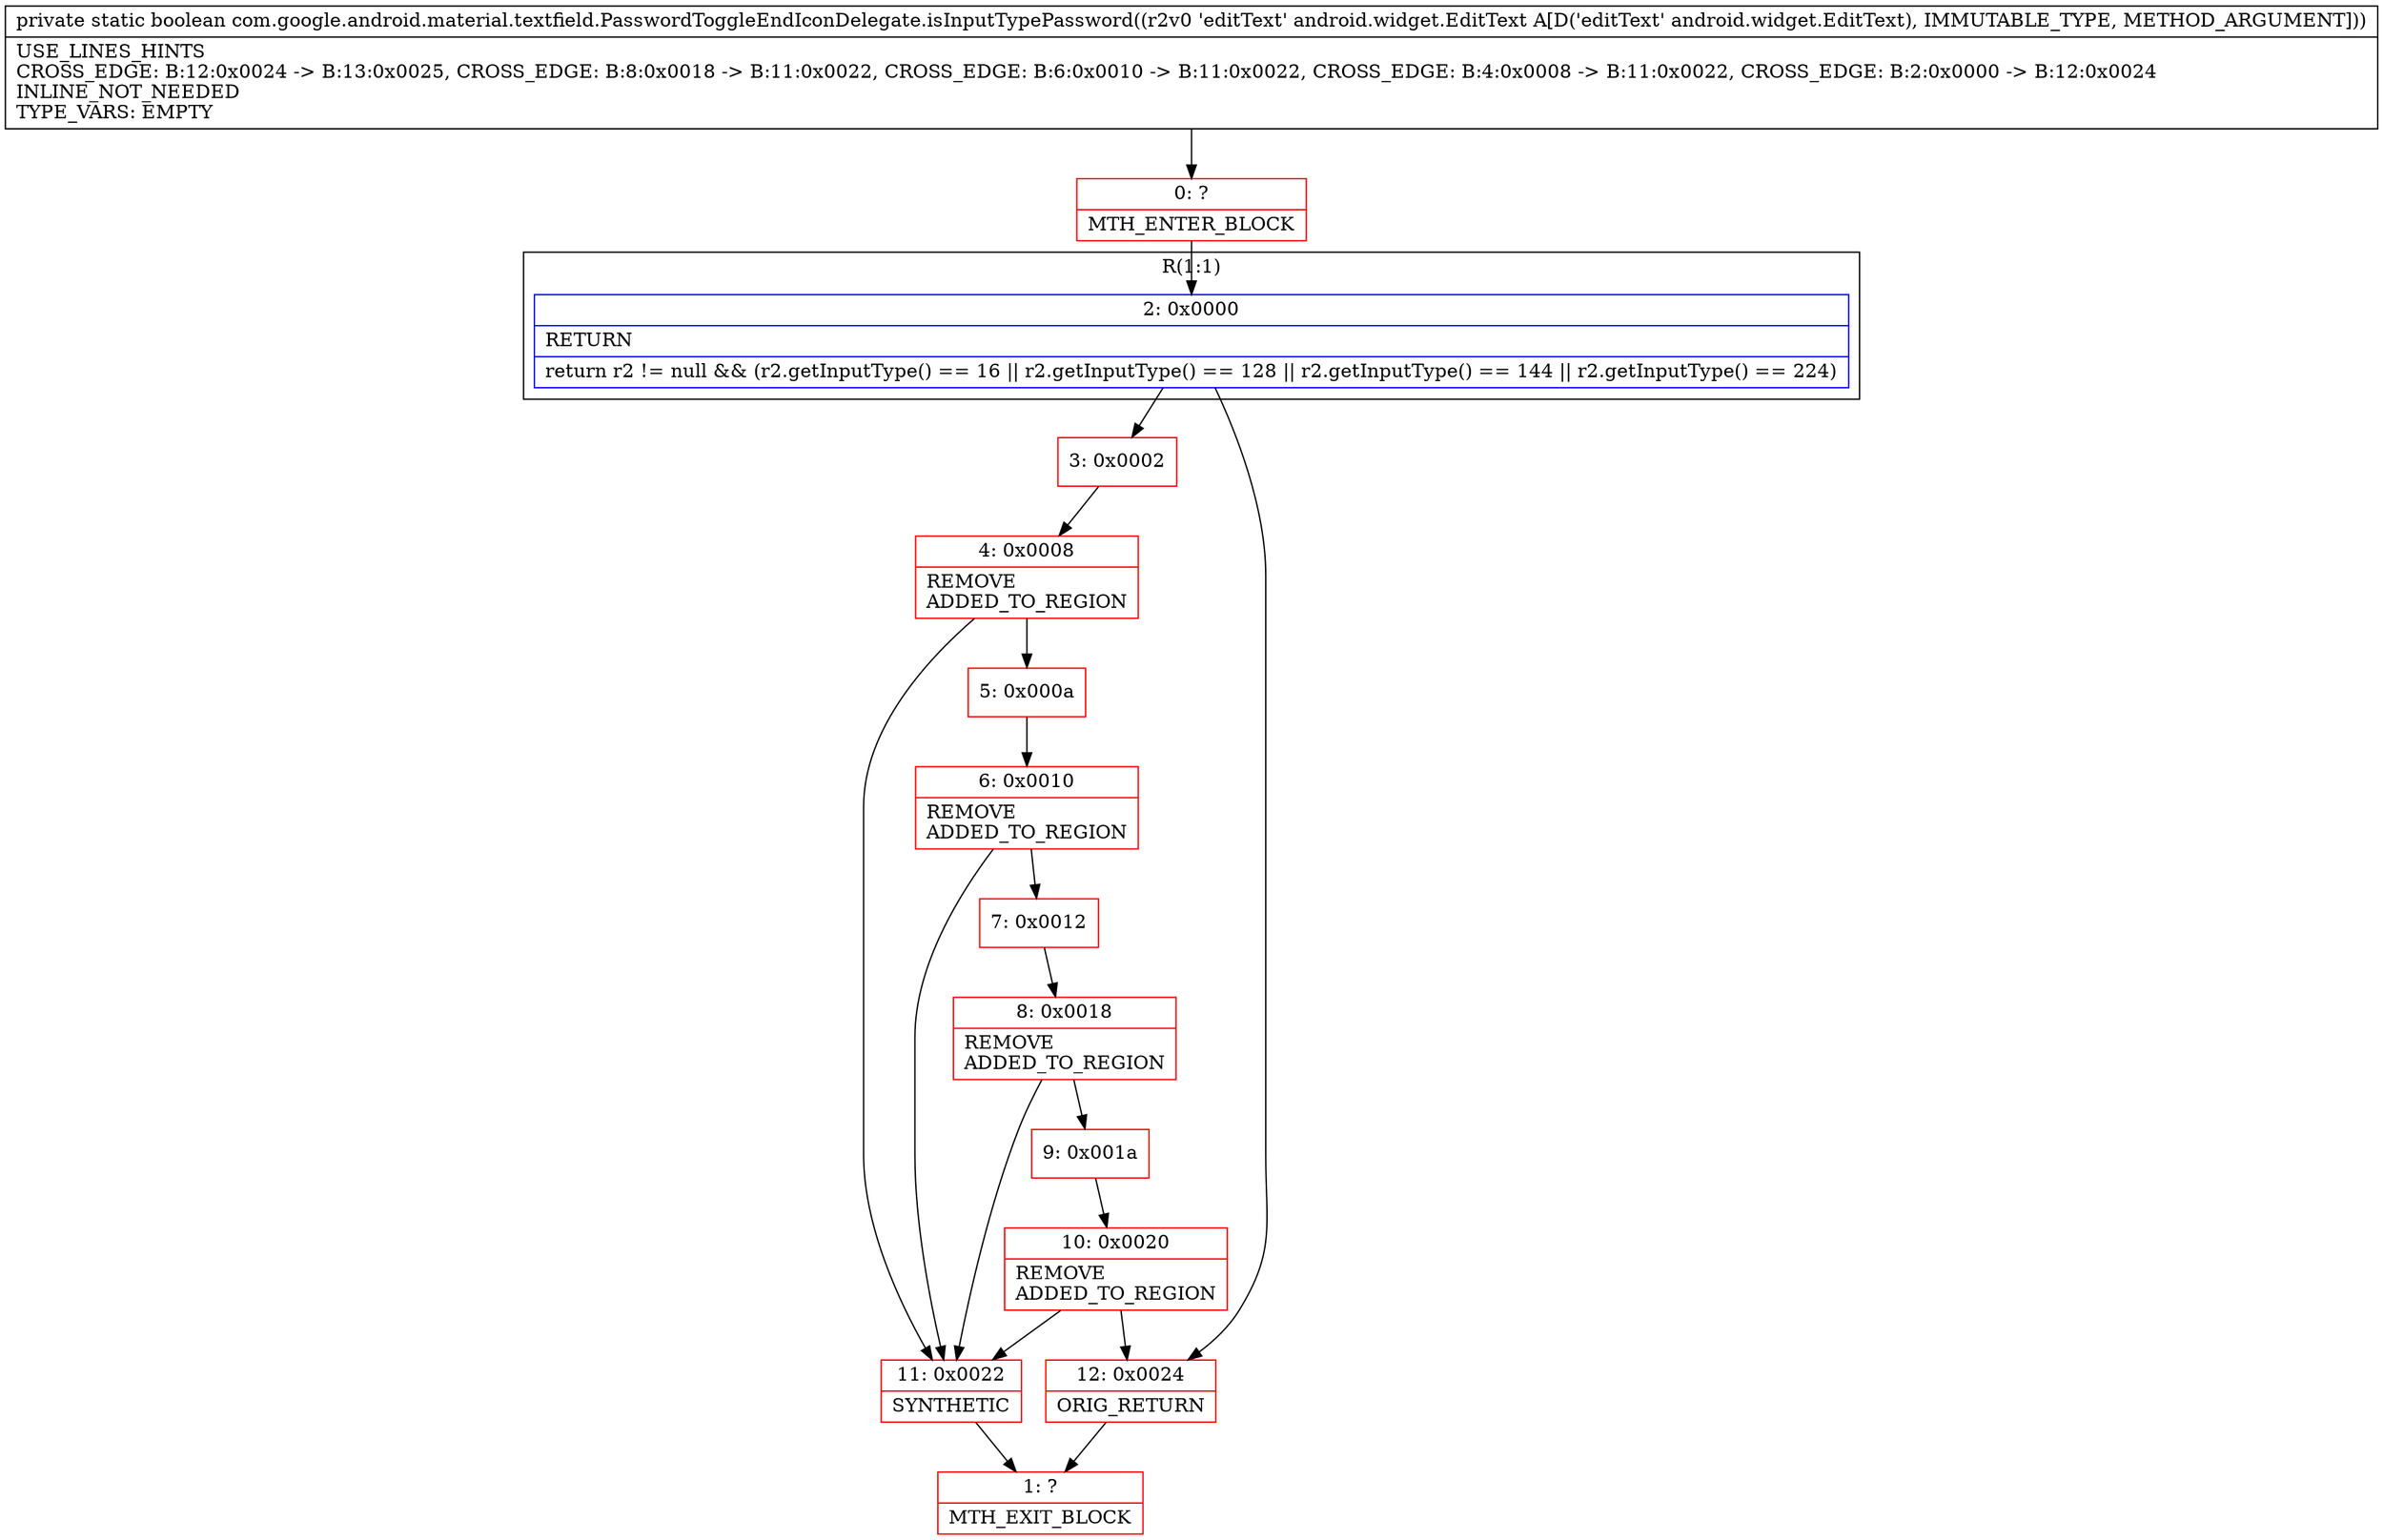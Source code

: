 digraph "CFG forcom.google.android.material.textfield.PasswordToggleEndIconDelegate.isInputTypePassword(Landroid\/widget\/EditText;)Z" {
subgraph cluster_Region_1105896149 {
label = "R(1:1)";
node [shape=record,color=blue];
Node_2 [shape=record,label="{2\:\ 0x0000|RETURN\l|return r2 != null && (r2.getInputType() == 16 \|\| r2.getInputType() == 128 \|\| r2.getInputType() == 144 \|\| r2.getInputType() == 224)\l}"];
}
Node_0 [shape=record,color=red,label="{0\:\ ?|MTH_ENTER_BLOCK\l}"];
Node_3 [shape=record,color=red,label="{3\:\ 0x0002}"];
Node_4 [shape=record,color=red,label="{4\:\ 0x0008|REMOVE\lADDED_TO_REGION\l}"];
Node_5 [shape=record,color=red,label="{5\:\ 0x000a}"];
Node_6 [shape=record,color=red,label="{6\:\ 0x0010|REMOVE\lADDED_TO_REGION\l}"];
Node_7 [shape=record,color=red,label="{7\:\ 0x0012}"];
Node_8 [shape=record,color=red,label="{8\:\ 0x0018|REMOVE\lADDED_TO_REGION\l}"];
Node_9 [shape=record,color=red,label="{9\:\ 0x001a}"];
Node_10 [shape=record,color=red,label="{10\:\ 0x0020|REMOVE\lADDED_TO_REGION\l}"];
Node_11 [shape=record,color=red,label="{11\:\ 0x0022|SYNTHETIC\l}"];
Node_1 [shape=record,color=red,label="{1\:\ ?|MTH_EXIT_BLOCK\l}"];
Node_12 [shape=record,color=red,label="{12\:\ 0x0024|ORIG_RETURN\l}"];
MethodNode[shape=record,label="{private static boolean com.google.android.material.textfield.PasswordToggleEndIconDelegate.isInputTypePassword((r2v0 'editText' android.widget.EditText A[D('editText' android.widget.EditText), IMMUTABLE_TYPE, METHOD_ARGUMENT]))  | USE_LINES_HINTS\lCROSS_EDGE: B:12:0x0024 \-\> B:13:0x0025, CROSS_EDGE: B:8:0x0018 \-\> B:11:0x0022, CROSS_EDGE: B:6:0x0010 \-\> B:11:0x0022, CROSS_EDGE: B:4:0x0008 \-\> B:11:0x0022, CROSS_EDGE: B:2:0x0000 \-\> B:12:0x0024\lINLINE_NOT_NEEDED\lTYPE_VARS: EMPTY\l}"];
MethodNode -> Node_0;Node_2 -> Node_3;
Node_2 -> Node_12;
Node_0 -> Node_2;
Node_3 -> Node_4;
Node_4 -> Node_5;
Node_4 -> Node_11;
Node_5 -> Node_6;
Node_6 -> Node_7;
Node_6 -> Node_11;
Node_7 -> Node_8;
Node_8 -> Node_9;
Node_8 -> Node_11;
Node_9 -> Node_10;
Node_10 -> Node_11;
Node_10 -> Node_12;
Node_11 -> Node_1;
Node_12 -> Node_1;
}

